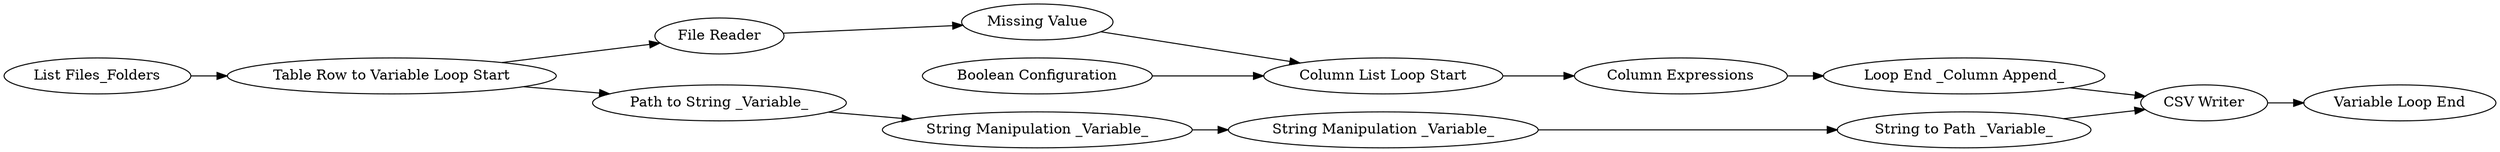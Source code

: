 digraph {
	157 -> 30
	28 -> 24
	2 -> 26
	29 -> 31
	1 -> 2
	2 -> 10
	10 -> 25
	31 -> 16
	30 -> 29
	26 -> 27
	24 -> 16
	16 -> 18
	27 -> 28
	25 -> 30
	16 [label="CSV Writer"]
	24 [label="String to Path _Variable_"]
	27 [label="String Manipulation _Variable_"]
	1 [label="List Files_Folders"]
	29 [label="Column Expressions"]
	157 [label="Boolean Configuration"]
	28 [label="String Manipulation _Variable_"]
	31 [label="Loop End _Column Append_"]
	26 [label="Path to String _Variable_"]
	18 [label="Variable Loop End"]
	25 [label="Missing Value"]
	30 [label="Column List Loop Start"]
	2 [label="Table Row to Variable Loop Start"]
	10 [label="File Reader"]
	rankdir=LR
}
